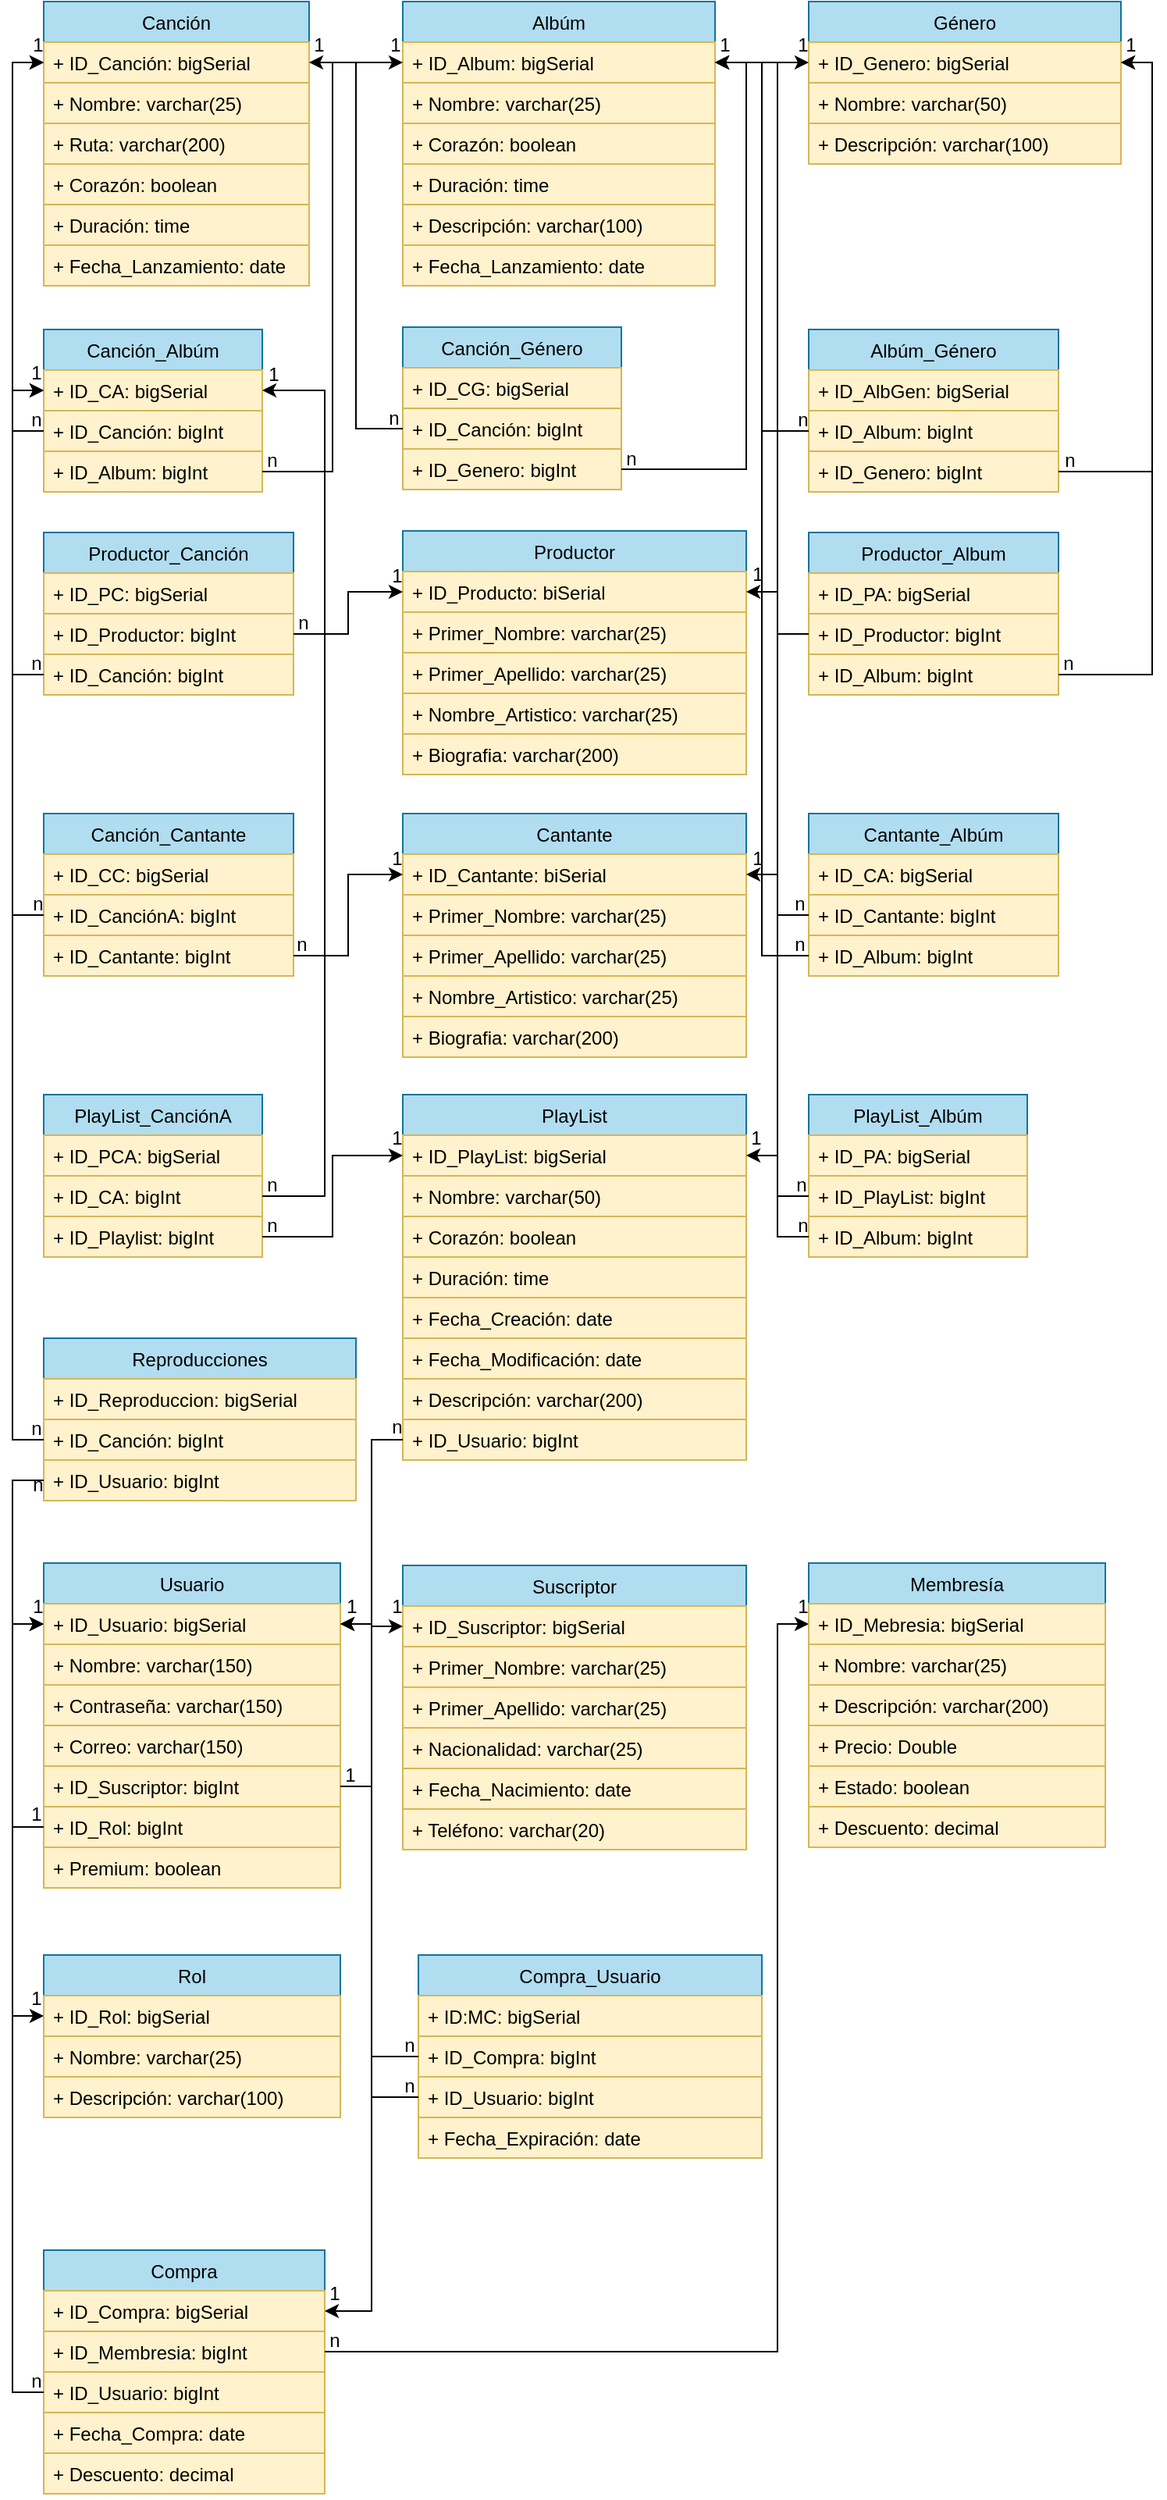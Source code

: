 <mxfile version="12.3.9" type="github" pages="1">
  <diagram id="Qfqw_k_tPA8wqY8vzswP" name="Page-1">
    <mxGraphModel dx="868" dy="460" grid="1" gridSize="10" guides="1" tooltips="1" connect="1" arrows="1" fold="1" page="1" pageScale="1" pageWidth="850" pageHeight="1100" math="0" shadow="0">
      <root>
        <mxCell id="0"/>
        <mxCell id="1" parent="0"/>
        <mxCell id="hbu7lBcHNOax9USATFB8-11" value="Canción" style="swimlane;fontStyle=0;childLayout=stackLayout;horizontal=1;startSize=26;fillColor=#b1ddf0;horizontalStack=0;resizeParent=1;resizeParentMax=0;resizeLast=0;collapsible=1;marginBottom=0;strokeColor=#10739e;" parent="1" vertex="1">
          <mxGeometry x="50" y="40" width="170" height="182" as="geometry"/>
        </mxCell>
        <mxCell id="hbu7lBcHNOax9USATFB8-12" value="+ ID_Canción: bigSerial" style="text;strokeColor=#d6b656;fillColor=#fff2cc;align=left;verticalAlign=top;spacingLeft=4;spacingRight=4;overflow=hidden;rotatable=0;points=[[0,0.5],[1,0.5]];portConstraint=eastwest;" parent="hbu7lBcHNOax9USATFB8-11" vertex="1">
          <mxGeometry y="26" width="170" height="26" as="geometry"/>
        </mxCell>
        <mxCell id="hbu7lBcHNOax9USATFB8-13" value="+ Nombre: varchar(25)" style="text;strokeColor=#d6b656;fillColor=#fff2cc;align=left;verticalAlign=top;spacingLeft=4;spacingRight=4;overflow=hidden;rotatable=0;points=[[0,0.5],[1,0.5]];portConstraint=eastwest;" parent="hbu7lBcHNOax9USATFB8-11" vertex="1">
          <mxGeometry y="52" width="170" height="26" as="geometry"/>
        </mxCell>
        <mxCell id="hbu7lBcHNOax9USATFB8-14" value="+ Ruta: varchar(200)" style="text;strokeColor=#d6b656;fillColor=#fff2cc;align=left;verticalAlign=top;spacingLeft=4;spacingRight=4;overflow=hidden;rotatable=0;points=[[0,0.5],[1,0.5]];portConstraint=eastwest;" parent="hbu7lBcHNOax9USATFB8-11" vertex="1">
          <mxGeometry y="78" width="170" height="26" as="geometry"/>
        </mxCell>
        <mxCell id="hbu7lBcHNOax9USATFB8-15" value="+ Corazón: boolean" style="text;strokeColor=#d6b656;fillColor=#fff2cc;align=left;verticalAlign=top;spacingLeft=4;spacingRight=4;overflow=hidden;rotatable=0;points=[[0,0.5],[1,0.5]];portConstraint=eastwest;" parent="hbu7lBcHNOax9USATFB8-11" vertex="1">
          <mxGeometry y="104" width="170" height="26" as="geometry"/>
        </mxCell>
        <mxCell id="hbu7lBcHNOax9USATFB8-16" value="+ Duración: time" style="text;strokeColor=#d6b656;fillColor=#fff2cc;align=left;verticalAlign=top;spacingLeft=4;spacingRight=4;overflow=hidden;rotatable=0;points=[[0,0.5],[1,0.5]];portConstraint=eastwest;" parent="hbu7lBcHNOax9USATFB8-11" vertex="1">
          <mxGeometry y="130" width="170" height="26" as="geometry"/>
        </mxCell>
        <mxCell id="hbu7lBcHNOax9USATFB8-17" value="+ Fecha_Lanzamiento: date" style="text;strokeColor=#d6b656;fillColor=#fff2cc;align=left;verticalAlign=top;spacingLeft=4;spacingRight=4;overflow=hidden;rotatable=0;points=[[0,0.5],[1,0.5]];portConstraint=eastwest;" parent="hbu7lBcHNOax9USATFB8-11" vertex="1">
          <mxGeometry y="156" width="170" height="26" as="geometry"/>
        </mxCell>
        <mxCell id="hbu7lBcHNOax9USATFB8-18" value="Albúm" style="swimlane;fontStyle=0;childLayout=stackLayout;horizontal=1;startSize=26;fillColor=#b1ddf0;horizontalStack=0;resizeParent=1;resizeParentMax=0;resizeLast=0;collapsible=1;marginBottom=0;strokeColor=#10739e;" parent="1" vertex="1">
          <mxGeometry x="280" y="40" width="200" height="182" as="geometry"/>
        </mxCell>
        <mxCell id="hbu7lBcHNOax9USATFB8-19" value="+ ID_Album: bigSerial" style="text;strokeColor=#d6b656;fillColor=#fff2cc;align=left;verticalAlign=top;spacingLeft=4;spacingRight=4;overflow=hidden;rotatable=0;points=[[0,0.5],[1,0.5]];portConstraint=eastwest;" parent="hbu7lBcHNOax9USATFB8-18" vertex="1">
          <mxGeometry y="26" width="200" height="26" as="geometry"/>
        </mxCell>
        <mxCell id="hbu7lBcHNOax9USATFB8-20" value="+ Nombre: varchar(25)" style="text;strokeColor=#d6b656;fillColor=#fff2cc;align=left;verticalAlign=top;spacingLeft=4;spacingRight=4;overflow=hidden;rotatable=0;points=[[0,0.5],[1,0.5]];portConstraint=eastwest;" parent="hbu7lBcHNOax9USATFB8-18" vertex="1">
          <mxGeometry y="52" width="200" height="26" as="geometry"/>
        </mxCell>
        <mxCell id="hbu7lBcHNOax9USATFB8-21" value="+ Corazón: boolean" style="text;strokeColor=#d6b656;fillColor=#fff2cc;align=left;verticalAlign=top;spacingLeft=4;spacingRight=4;overflow=hidden;rotatable=0;points=[[0,0.5],[1,0.5]];portConstraint=eastwest;" parent="hbu7lBcHNOax9USATFB8-18" vertex="1">
          <mxGeometry y="78" width="200" height="26" as="geometry"/>
        </mxCell>
        <mxCell id="hbu7lBcHNOax9USATFB8-22" value="+ Duración: time" style="text;strokeColor=#d6b656;fillColor=#fff2cc;align=left;verticalAlign=top;spacingLeft=4;spacingRight=4;overflow=hidden;rotatable=0;points=[[0,0.5],[1,0.5]];portConstraint=eastwest;" parent="hbu7lBcHNOax9USATFB8-18" vertex="1">
          <mxGeometry y="104" width="200" height="26" as="geometry"/>
        </mxCell>
        <mxCell id="hbu7lBcHNOax9USATFB8-23" value="+ Descripción: varchar(100)" style="text;strokeColor=#d6b656;fillColor=#fff2cc;align=left;verticalAlign=top;spacingLeft=4;spacingRight=4;overflow=hidden;rotatable=0;points=[[0,0.5],[1,0.5]];portConstraint=eastwest;" parent="hbu7lBcHNOax9USATFB8-18" vertex="1">
          <mxGeometry y="130" width="200" height="26" as="geometry"/>
        </mxCell>
        <mxCell id="hbu7lBcHNOax9USATFB8-24" value="+ Fecha_Lanzamiento: date" style="text;strokeColor=#d6b656;fillColor=#fff2cc;align=left;verticalAlign=top;spacingLeft=4;spacingRight=4;overflow=hidden;rotatable=0;points=[[0,0.5],[1,0.5]];portConstraint=eastwest;" parent="hbu7lBcHNOax9USATFB8-18" vertex="1">
          <mxGeometry y="156" width="200" height="26" as="geometry"/>
        </mxCell>
        <mxCell id="hbu7lBcHNOax9USATFB8-25" value="Género" style="swimlane;fontStyle=0;childLayout=stackLayout;horizontal=1;startSize=26;fillColor=#b1ddf0;horizontalStack=0;resizeParent=1;resizeParentMax=0;resizeLast=0;collapsible=1;marginBottom=0;strokeColor=#10739e;" parent="1" vertex="1">
          <mxGeometry x="540" y="40" width="200" height="104" as="geometry"/>
        </mxCell>
        <mxCell id="hbu7lBcHNOax9USATFB8-26" value="+ ID_Genero: bigSerial" style="text;strokeColor=#d6b656;fillColor=#fff2cc;align=left;verticalAlign=top;spacingLeft=4;spacingRight=4;overflow=hidden;rotatable=0;points=[[0,0.5],[1,0.5]];portConstraint=eastwest;" parent="hbu7lBcHNOax9USATFB8-25" vertex="1">
          <mxGeometry y="26" width="200" height="26" as="geometry"/>
        </mxCell>
        <mxCell id="hbu7lBcHNOax9USATFB8-27" value="+ Nombre: varchar(50)" style="text;strokeColor=#d6b656;fillColor=#fff2cc;align=left;verticalAlign=top;spacingLeft=4;spacingRight=4;overflow=hidden;rotatable=0;points=[[0,0.5],[1,0.5]];portConstraint=eastwest;" parent="hbu7lBcHNOax9USATFB8-25" vertex="1">
          <mxGeometry y="52" width="200" height="26" as="geometry"/>
        </mxCell>
        <mxCell id="hbu7lBcHNOax9USATFB8-28" value="+ Descripción: varchar(100)" style="text;strokeColor=#d6b656;fillColor=#fff2cc;align=left;verticalAlign=top;spacingLeft=4;spacingRight=4;overflow=hidden;rotatable=0;points=[[0,0.5],[1,0.5]];portConstraint=eastwest;" parent="hbu7lBcHNOax9USATFB8-25" vertex="1">
          <mxGeometry y="78" width="200" height="26" as="geometry"/>
        </mxCell>
        <mxCell id="hbu7lBcHNOax9USATFB8-29" value="Canción_Albúm" style="swimlane;fontStyle=0;childLayout=stackLayout;horizontal=1;startSize=26;fillColor=#b1ddf0;horizontalStack=0;resizeParent=1;resizeParentMax=0;resizeLast=0;collapsible=1;marginBottom=0;strokeColor=#10739e;" parent="1" vertex="1">
          <mxGeometry x="50" y="250" width="140" height="104" as="geometry"/>
        </mxCell>
        <mxCell id="hbu7lBcHNOax9USATFB8-30" value="+ ID_CA: bigSerial" style="text;strokeColor=#d6b656;fillColor=#fff2cc;align=left;verticalAlign=top;spacingLeft=4;spacingRight=4;overflow=hidden;rotatable=0;points=[[0,0.5],[1,0.5]];portConstraint=eastwest;" parent="hbu7lBcHNOax9USATFB8-29" vertex="1">
          <mxGeometry y="26" width="140" height="26" as="geometry"/>
        </mxCell>
        <mxCell id="hbu7lBcHNOax9USATFB8-31" value="+ ID_Canción: bigInt" style="text;strokeColor=#d6b656;fillColor=#fff2cc;align=left;verticalAlign=top;spacingLeft=4;spacingRight=4;overflow=hidden;rotatable=0;points=[[0,0.5],[1,0.5]];portConstraint=eastwest;" parent="hbu7lBcHNOax9USATFB8-29" vertex="1">
          <mxGeometry y="52" width="140" height="26" as="geometry"/>
        </mxCell>
        <mxCell id="hbu7lBcHNOax9USATFB8-32" value="+ ID_Album: bigInt" style="text;strokeColor=#d6b656;fillColor=#fff2cc;align=left;verticalAlign=top;spacingLeft=4;spacingRight=4;overflow=hidden;rotatable=0;points=[[0,0.5],[1,0.5]];portConstraint=eastwest;" parent="hbu7lBcHNOax9USATFB8-29" vertex="1">
          <mxGeometry y="78" width="140" height="26" as="geometry"/>
        </mxCell>
        <mxCell id="hbu7lBcHNOax9USATFB8-33" value="Canción_Género" style="swimlane;fontStyle=0;childLayout=stackLayout;horizontal=1;startSize=26;fillColor=#b1ddf0;horizontalStack=0;resizeParent=1;resizeParentMax=0;resizeLast=0;collapsible=1;marginBottom=0;strokeColor=#10739e;" parent="1" vertex="1">
          <mxGeometry x="280" y="248.5" width="140" height="104" as="geometry"/>
        </mxCell>
        <mxCell id="hbu7lBcHNOax9USATFB8-34" value="+ ID_CG: bigSerial" style="text;strokeColor=#d6b656;fillColor=#fff2cc;align=left;verticalAlign=top;spacingLeft=4;spacingRight=4;overflow=hidden;rotatable=0;points=[[0,0.5],[1,0.5]];portConstraint=eastwest;" parent="hbu7lBcHNOax9USATFB8-33" vertex="1">
          <mxGeometry y="26" width="140" height="26" as="geometry"/>
        </mxCell>
        <mxCell id="hbu7lBcHNOax9USATFB8-35" value="+ ID_Canción: bigInt" style="text;strokeColor=#d6b656;fillColor=#fff2cc;align=left;verticalAlign=top;spacingLeft=4;spacingRight=4;overflow=hidden;rotatable=0;points=[[0,0.5],[1,0.5]];portConstraint=eastwest;" parent="hbu7lBcHNOax9USATFB8-33" vertex="1">
          <mxGeometry y="52" width="140" height="26" as="geometry"/>
        </mxCell>
        <mxCell id="hbu7lBcHNOax9USATFB8-36" value="+ ID_Genero: bigInt" style="text;strokeColor=#d6b656;fillColor=#fff2cc;align=left;verticalAlign=top;spacingLeft=4;spacingRight=4;overflow=hidden;rotatable=0;points=[[0,0.5],[1,0.5]];portConstraint=eastwest;" parent="hbu7lBcHNOax9USATFB8-33" vertex="1">
          <mxGeometry y="78" width="140" height="26" as="geometry"/>
        </mxCell>
        <mxCell id="hbu7lBcHNOax9USATFB8-37" value="Albúm_Género" style="swimlane;fontStyle=0;childLayout=stackLayout;horizontal=1;startSize=26;fillColor=#b1ddf0;horizontalStack=0;resizeParent=1;resizeParentMax=0;resizeLast=0;collapsible=1;marginBottom=0;strokeColor=#10739e;" parent="1" vertex="1">
          <mxGeometry x="540" y="250" width="160" height="104" as="geometry"/>
        </mxCell>
        <mxCell id="hbu7lBcHNOax9USATFB8-38" value="+ ID_AlbGen: bigSerial" style="text;strokeColor=#d6b656;fillColor=#fff2cc;align=left;verticalAlign=top;spacingLeft=4;spacingRight=4;overflow=hidden;rotatable=0;points=[[0,0.5],[1,0.5]];portConstraint=eastwest;" parent="hbu7lBcHNOax9USATFB8-37" vertex="1">
          <mxGeometry y="26" width="160" height="26" as="geometry"/>
        </mxCell>
        <mxCell id="hbu7lBcHNOax9USATFB8-39" value="+ ID_Album: bigInt" style="text;strokeColor=#d6b656;fillColor=#fff2cc;align=left;verticalAlign=top;spacingLeft=4;spacingRight=4;overflow=hidden;rotatable=0;points=[[0,0.5],[1,0.5]];portConstraint=eastwest;" parent="hbu7lBcHNOax9USATFB8-37" vertex="1">
          <mxGeometry y="52" width="160" height="26" as="geometry"/>
        </mxCell>
        <mxCell id="hbu7lBcHNOax9USATFB8-40" value="+ ID_Genero: bigInt" style="text;strokeColor=#d6b656;fillColor=#fff2cc;align=left;verticalAlign=top;spacingLeft=4;spacingRight=4;overflow=hidden;rotatable=0;points=[[0,0.5],[1,0.5]];portConstraint=eastwest;" parent="hbu7lBcHNOax9USATFB8-37" vertex="1">
          <mxGeometry y="78" width="160" height="26" as="geometry"/>
        </mxCell>
        <mxCell id="hbu7lBcHNOax9USATFB8-41" value="Productor_Canción" style="swimlane;fontStyle=0;childLayout=stackLayout;horizontal=1;startSize=26;fillColor=#b1ddf0;horizontalStack=0;resizeParent=1;resizeParentMax=0;resizeLast=0;collapsible=1;marginBottom=0;strokeColor=#10739e;" parent="1" vertex="1">
          <mxGeometry x="50" y="380" width="160" height="104" as="geometry"/>
        </mxCell>
        <mxCell id="hbu7lBcHNOax9USATFB8-42" value="+ ID_PC: bigSerial" style="text;strokeColor=#d6b656;fillColor=#fff2cc;align=left;verticalAlign=top;spacingLeft=4;spacingRight=4;overflow=hidden;rotatable=0;points=[[0,0.5],[1,0.5]];portConstraint=eastwest;" parent="hbu7lBcHNOax9USATFB8-41" vertex="1">
          <mxGeometry y="26" width="160" height="26" as="geometry"/>
        </mxCell>
        <mxCell id="hbu7lBcHNOax9USATFB8-43" value="+ ID_Productor: bigInt" style="text;strokeColor=#d6b656;fillColor=#fff2cc;align=left;verticalAlign=top;spacingLeft=4;spacingRight=4;overflow=hidden;rotatable=0;points=[[0,0.5],[1,0.5]];portConstraint=eastwest;" parent="hbu7lBcHNOax9USATFB8-41" vertex="1">
          <mxGeometry y="52" width="160" height="26" as="geometry"/>
        </mxCell>
        <mxCell id="hbu7lBcHNOax9USATFB8-44" value="+ ID_Canción: bigInt" style="text;strokeColor=#d6b656;fillColor=#fff2cc;align=left;verticalAlign=top;spacingLeft=4;spacingRight=4;overflow=hidden;rotatable=0;points=[[0,0.5],[1,0.5]];portConstraint=eastwest;" parent="hbu7lBcHNOax9USATFB8-41" vertex="1">
          <mxGeometry y="78" width="160" height="26" as="geometry"/>
        </mxCell>
        <mxCell id="hbu7lBcHNOax9USATFB8-46" value="Productor" style="swimlane;fontStyle=0;childLayout=stackLayout;horizontal=1;startSize=26;fillColor=#b1ddf0;horizontalStack=0;resizeParent=1;resizeParentMax=0;resizeLast=0;collapsible=1;marginBottom=0;strokeColor=#10739e;" parent="1" vertex="1">
          <mxGeometry x="280" y="379" width="220" height="156" as="geometry"/>
        </mxCell>
        <mxCell id="hbu7lBcHNOax9USATFB8-47" value="+ ID_Producto: biSerial" style="text;strokeColor=#d6b656;fillColor=#fff2cc;align=left;verticalAlign=top;spacingLeft=4;spacingRight=4;overflow=hidden;rotatable=0;points=[[0,0.5],[1,0.5]];portConstraint=eastwest;" parent="hbu7lBcHNOax9USATFB8-46" vertex="1">
          <mxGeometry y="26" width="220" height="26" as="geometry"/>
        </mxCell>
        <mxCell id="hbu7lBcHNOax9USATFB8-48" value="+ Primer_Nombre: varchar(25)" style="text;strokeColor=#d6b656;fillColor=#fff2cc;align=left;verticalAlign=top;spacingLeft=4;spacingRight=4;overflow=hidden;rotatable=0;points=[[0,0.5],[1,0.5]];portConstraint=eastwest;" parent="hbu7lBcHNOax9USATFB8-46" vertex="1">
          <mxGeometry y="52" width="220" height="26" as="geometry"/>
        </mxCell>
        <mxCell id="hbu7lBcHNOax9USATFB8-49" value="+ Primer_Apellido: varchar(25)" style="text;strokeColor=#d6b656;fillColor=#fff2cc;align=left;verticalAlign=top;spacingLeft=4;spacingRight=4;overflow=hidden;rotatable=0;points=[[0,0.5],[1,0.5]];portConstraint=eastwest;" parent="hbu7lBcHNOax9USATFB8-46" vertex="1">
          <mxGeometry y="78" width="220" height="26" as="geometry"/>
        </mxCell>
        <mxCell id="hbu7lBcHNOax9USATFB8-50" value="+ Nombre_Artistico: varchar(25)" style="text;strokeColor=#d6b656;fillColor=#fff2cc;align=left;verticalAlign=top;spacingLeft=4;spacingRight=4;overflow=hidden;rotatable=0;points=[[0,0.5],[1,0.5]];portConstraint=eastwest;" parent="hbu7lBcHNOax9USATFB8-46" vertex="1">
          <mxGeometry y="104" width="220" height="26" as="geometry"/>
        </mxCell>
        <mxCell id="hbu7lBcHNOax9USATFB8-51" value="+ Biografia: varchar(200)" style="text;strokeColor=#d6b656;fillColor=#fff2cc;align=left;verticalAlign=top;spacingLeft=4;spacingRight=4;overflow=hidden;rotatable=0;points=[[0,0.5],[1,0.5]];portConstraint=eastwest;" parent="hbu7lBcHNOax9USATFB8-46" vertex="1">
          <mxGeometry y="130" width="220" height="26" as="geometry"/>
        </mxCell>
        <mxCell id="hbu7lBcHNOax9USATFB8-52" value="Productor_Album" style="swimlane;fontStyle=0;childLayout=stackLayout;horizontal=1;startSize=26;fillColor=#b1ddf0;horizontalStack=0;resizeParent=1;resizeParentMax=0;resizeLast=0;collapsible=1;marginBottom=0;strokeColor=#10739e;" parent="1" vertex="1">
          <mxGeometry x="540" y="380" width="160" height="104" as="geometry"/>
        </mxCell>
        <mxCell id="hbu7lBcHNOax9USATFB8-53" value="+ ID_PA: bigSerial" style="text;strokeColor=#d6b656;fillColor=#fff2cc;align=left;verticalAlign=top;spacingLeft=4;spacingRight=4;overflow=hidden;rotatable=0;points=[[0,0.5],[1,0.5]];portConstraint=eastwest;" parent="hbu7lBcHNOax9USATFB8-52" vertex="1">
          <mxGeometry y="26" width="160" height="26" as="geometry"/>
        </mxCell>
        <mxCell id="hbu7lBcHNOax9USATFB8-54" value="+ ID_Productor: bigInt" style="text;strokeColor=#d6b656;fillColor=#fff2cc;align=left;verticalAlign=top;spacingLeft=4;spacingRight=4;overflow=hidden;rotatable=0;points=[[0,0.5],[1,0.5]];portConstraint=eastwest;" parent="hbu7lBcHNOax9USATFB8-52" vertex="1">
          <mxGeometry y="52" width="160" height="26" as="geometry"/>
        </mxCell>
        <mxCell id="hbu7lBcHNOax9USATFB8-55" value="+ ID_Album: bigInt" style="text;strokeColor=#d6b656;fillColor=#fff2cc;align=left;verticalAlign=top;spacingLeft=4;spacingRight=4;overflow=hidden;rotatable=0;points=[[0,0.5],[1,0.5]];portConstraint=eastwest;" parent="hbu7lBcHNOax9USATFB8-52" vertex="1">
          <mxGeometry y="78" width="160" height="26" as="geometry"/>
        </mxCell>
        <mxCell id="hbu7lBcHNOax9USATFB8-56" value="Canción_Cantante" style="swimlane;fontStyle=0;childLayout=stackLayout;horizontal=1;startSize=26;fillColor=#b1ddf0;horizontalStack=0;resizeParent=1;resizeParentMax=0;resizeLast=0;collapsible=1;marginBottom=0;strokeColor=#10739e;" parent="1" vertex="1">
          <mxGeometry x="50" y="560" width="160" height="104" as="geometry"/>
        </mxCell>
        <mxCell id="hbu7lBcHNOax9USATFB8-57" value="+ ID_CC: bigSerial" style="text;strokeColor=#d6b656;fillColor=#fff2cc;align=left;verticalAlign=top;spacingLeft=4;spacingRight=4;overflow=hidden;rotatable=0;points=[[0,0.5],[1,0.5]];portConstraint=eastwest;" parent="hbu7lBcHNOax9USATFB8-56" vertex="1">
          <mxGeometry y="26" width="160" height="26" as="geometry"/>
        </mxCell>
        <mxCell id="hbu7lBcHNOax9USATFB8-58" value="+ ID_CanciónA: bigInt" style="text;strokeColor=#d6b656;fillColor=#fff2cc;align=left;verticalAlign=top;spacingLeft=4;spacingRight=4;overflow=hidden;rotatable=0;points=[[0,0.5],[1,0.5]];portConstraint=eastwest;" parent="hbu7lBcHNOax9USATFB8-56" vertex="1">
          <mxGeometry y="52" width="160" height="26" as="geometry"/>
        </mxCell>
        <mxCell id="hbu7lBcHNOax9USATFB8-59" value="+ ID_Cantante: bigInt" style="text;strokeColor=#d6b656;fillColor=#fff2cc;align=left;verticalAlign=top;spacingLeft=4;spacingRight=4;overflow=hidden;rotatable=0;points=[[0,0.5],[1,0.5]];portConstraint=eastwest;" parent="hbu7lBcHNOax9USATFB8-56" vertex="1">
          <mxGeometry y="78" width="160" height="26" as="geometry"/>
        </mxCell>
        <mxCell id="hbu7lBcHNOax9USATFB8-64" value="Cantante" style="swimlane;fontStyle=0;childLayout=stackLayout;horizontal=1;startSize=26;fillColor=#b1ddf0;horizontalStack=0;resizeParent=1;resizeParentMax=0;resizeLast=0;collapsible=1;marginBottom=0;strokeColor=#10739e;" parent="1" vertex="1">
          <mxGeometry x="280" y="560" width="220" height="156" as="geometry"/>
        </mxCell>
        <mxCell id="hbu7lBcHNOax9USATFB8-65" value="+ ID_Cantante: biSerial" style="text;strokeColor=#d6b656;fillColor=#fff2cc;align=left;verticalAlign=top;spacingLeft=4;spacingRight=4;overflow=hidden;rotatable=0;points=[[0,0.5],[1,0.5]];portConstraint=eastwest;" parent="hbu7lBcHNOax9USATFB8-64" vertex="1">
          <mxGeometry y="26" width="220" height="26" as="geometry"/>
        </mxCell>
        <mxCell id="hbu7lBcHNOax9USATFB8-66" value="+ Primer_Nombre: varchar(25)" style="text;strokeColor=#d6b656;fillColor=#fff2cc;align=left;verticalAlign=top;spacingLeft=4;spacingRight=4;overflow=hidden;rotatable=0;points=[[0,0.5],[1,0.5]];portConstraint=eastwest;" parent="hbu7lBcHNOax9USATFB8-64" vertex="1">
          <mxGeometry y="52" width="220" height="26" as="geometry"/>
        </mxCell>
        <mxCell id="hbu7lBcHNOax9USATFB8-67" value="+ Primer_Apellido: varchar(25)" style="text;strokeColor=#d6b656;fillColor=#fff2cc;align=left;verticalAlign=top;spacingLeft=4;spacingRight=4;overflow=hidden;rotatable=0;points=[[0,0.5],[1,0.5]];portConstraint=eastwest;" parent="hbu7lBcHNOax9USATFB8-64" vertex="1">
          <mxGeometry y="78" width="220" height="26" as="geometry"/>
        </mxCell>
        <mxCell id="hbu7lBcHNOax9USATFB8-68" value="+ Nombre_Artistico: varchar(25)" style="text;strokeColor=#d6b656;fillColor=#fff2cc;align=left;verticalAlign=top;spacingLeft=4;spacingRight=4;overflow=hidden;rotatable=0;points=[[0,0.5],[1,0.5]];portConstraint=eastwest;" parent="hbu7lBcHNOax9USATFB8-64" vertex="1">
          <mxGeometry y="104" width="220" height="26" as="geometry"/>
        </mxCell>
        <mxCell id="hbu7lBcHNOax9USATFB8-69" value="+ Biografia: varchar(200)" style="text;strokeColor=#d6b656;fillColor=#fff2cc;align=left;verticalAlign=top;spacingLeft=4;spacingRight=4;overflow=hidden;rotatable=0;points=[[0,0.5],[1,0.5]];portConstraint=eastwest;" parent="hbu7lBcHNOax9USATFB8-64" vertex="1">
          <mxGeometry y="130" width="220" height="26" as="geometry"/>
        </mxCell>
        <mxCell id="hbu7lBcHNOax9USATFB8-70" value="Cantante_Albúm" style="swimlane;fontStyle=0;childLayout=stackLayout;horizontal=1;startSize=26;fillColor=#b1ddf0;horizontalStack=0;resizeParent=1;resizeParentMax=0;resizeLast=0;collapsible=1;marginBottom=0;strokeColor=#10739e;" parent="1" vertex="1">
          <mxGeometry x="540" y="560" width="160" height="104" as="geometry"/>
        </mxCell>
        <mxCell id="hbu7lBcHNOax9USATFB8-71" value="+ ID_CA: bigSerial" style="text;strokeColor=#d6b656;fillColor=#fff2cc;align=left;verticalAlign=top;spacingLeft=4;spacingRight=4;overflow=hidden;rotatable=0;points=[[0,0.5],[1,0.5]];portConstraint=eastwest;" parent="hbu7lBcHNOax9USATFB8-70" vertex="1">
          <mxGeometry y="26" width="160" height="26" as="geometry"/>
        </mxCell>
        <mxCell id="hbu7lBcHNOax9USATFB8-72" value="+ ID_Cantante: bigInt" style="text;strokeColor=#d6b656;fillColor=#fff2cc;align=left;verticalAlign=top;spacingLeft=4;spacingRight=4;overflow=hidden;rotatable=0;points=[[0,0.5],[1,0.5]];portConstraint=eastwest;" parent="hbu7lBcHNOax9USATFB8-70" vertex="1">
          <mxGeometry y="52" width="160" height="26" as="geometry"/>
        </mxCell>
        <mxCell id="hbu7lBcHNOax9USATFB8-73" value="+ ID_Album: bigInt" style="text;strokeColor=#d6b656;fillColor=#fff2cc;align=left;verticalAlign=top;spacingLeft=4;spacingRight=4;overflow=hidden;rotatable=0;points=[[0,0.5],[1,0.5]];portConstraint=eastwest;" parent="hbu7lBcHNOax9USATFB8-70" vertex="1">
          <mxGeometry y="78" width="160" height="26" as="geometry"/>
        </mxCell>
        <mxCell id="hbu7lBcHNOax9USATFB8-74" value="PlayList_CanciónA" style="swimlane;fontStyle=0;childLayout=stackLayout;horizontal=1;startSize=26;fillColor=#b1ddf0;horizontalStack=0;resizeParent=1;resizeParentMax=0;resizeLast=0;collapsible=1;marginBottom=0;strokeColor=#10739e;" parent="1" vertex="1">
          <mxGeometry x="50" y="740" width="140" height="104" as="geometry"/>
        </mxCell>
        <mxCell id="hbu7lBcHNOax9USATFB8-75" value="+ ID_PCA: bigSerial" style="text;strokeColor=#d6b656;fillColor=#fff2cc;align=left;verticalAlign=top;spacingLeft=4;spacingRight=4;overflow=hidden;rotatable=0;points=[[0,0.5],[1,0.5]];portConstraint=eastwest;" parent="hbu7lBcHNOax9USATFB8-74" vertex="1">
          <mxGeometry y="26" width="140" height="26" as="geometry"/>
        </mxCell>
        <mxCell id="hbu7lBcHNOax9USATFB8-76" value="+ ID_CA: bigInt" style="text;strokeColor=#d6b656;fillColor=#fff2cc;align=left;verticalAlign=top;spacingLeft=4;spacingRight=4;overflow=hidden;rotatable=0;points=[[0,0.5],[1,0.5]];portConstraint=eastwest;" parent="hbu7lBcHNOax9USATFB8-74" vertex="1">
          <mxGeometry y="52" width="140" height="26" as="geometry"/>
        </mxCell>
        <mxCell id="hbu7lBcHNOax9USATFB8-77" value="+ ID_Playlist: bigInt" style="text;strokeColor=#d6b656;fillColor=#fff2cc;align=left;verticalAlign=top;spacingLeft=4;spacingRight=4;overflow=hidden;rotatable=0;points=[[0,0.5],[1,0.5]];portConstraint=eastwest;" parent="hbu7lBcHNOax9USATFB8-74" vertex="1">
          <mxGeometry y="78" width="140" height="26" as="geometry"/>
        </mxCell>
        <mxCell id="hbu7lBcHNOax9USATFB8-78" value="PlayList" style="swimlane;fontStyle=0;childLayout=stackLayout;horizontal=1;startSize=26;fillColor=#b1ddf0;horizontalStack=0;resizeParent=1;resizeParentMax=0;resizeLast=0;collapsible=1;marginBottom=0;strokeColor=#10739e;" parent="1" vertex="1">
          <mxGeometry x="280" y="740" width="220" height="234" as="geometry"/>
        </mxCell>
        <mxCell id="hbu7lBcHNOax9USATFB8-79" value="+ ID_PlayList: bigSerial" style="text;align=left;verticalAlign=top;spacingLeft=4;spacingRight=4;overflow=hidden;rotatable=0;points=[[0,0.5],[1,0.5]];portConstraint=eastwest;fillColor=#fff2cc;strokeColor=#d6b656;" parent="hbu7lBcHNOax9USATFB8-78" vertex="1">
          <mxGeometry y="26" width="220" height="26" as="geometry"/>
        </mxCell>
        <mxCell id="hbu7lBcHNOax9USATFB8-80" value="+ Nombre: varchar(50)" style="text;strokeColor=#d6b656;fillColor=#fff2cc;align=left;verticalAlign=top;spacingLeft=4;spacingRight=4;overflow=hidden;rotatable=0;points=[[0,0.5],[1,0.5]];portConstraint=eastwest;" parent="hbu7lBcHNOax9USATFB8-78" vertex="1">
          <mxGeometry y="52" width="220" height="26" as="geometry"/>
        </mxCell>
        <mxCell id="hbu7lBcHNOax9USATFB8-81" value="+ Corazón: boolean" style="text;strokeColor=#d6b656;fillColor=#fff2cc;align=left;verticalAlign=top;spacingLeft=4;spacingRight=4;overflow=hidden;rotatable=0;points=[[0,0.5],[1,0.5]];portConstraint=eastwest;" parent="hbu7lBcHNOax9USATFB8-78" vertex="1">
          <mxGeometry y="78" width="220" height="26" as="geometry"/>
        </mxCell>
        <mxCell id="hbu7lBcHNOax9USATFB8-82" value="+ Duración: time" style="text;strokeColor=#d6b656;fillColor=#fff2cc;align=left;verticalAlign=top;spacingLeft=4;spacingRight=4;overflow=hidden;rotatable=0;points=[[0,0.5],[1,0.5]];portConstraint=eastwest;" parent="hbu7lBcHNOax9USATFB8-78" vertex="1">
          <mxGeometry y="104" width="220" height="26" as="geometry"/>
        </mxCell>
        <mxCell id="hbu7lBcHNOax9USATFB8-83" value="+ Fecha_Creación: date" style="text;strokeColor=#d6b656;fillColor=#fff2cc;align=left;verticalAlign=top;spacingLeft=4;spacingRight=4;overflow=hidden;rotatable=0;points=[[0,0.5],[1,0.5]];portConstraint=eastwest;" parent="hbu7lBcHNOax9USATFB8-78" vertex="1">
          <mxGeometry y="130" width="220" height="26" as="geometry"/>
        </mxCell>
        <mxCell id="hbu7lBcHNOax9USATFB8-84" value="+ Fecha_Modificación: date" style="text;strokeColor=#d6b656;fillColor=#fff2cc;align=left;verticalAlign=top;spacingLeft=4;spacingRight=4;overflow=hidden;rotatable=0;points=[[0,0.5],[1,0.5]];portConstraint=eastwest;" parent="hbu7lBcHNOax9USATFB8-78" vertex="1">
          <mxGeometry y="156" width="220" height="26" as="geometry"/>
        </mxCell>
        <mxCell id="hbu7lBcHNOax9USATFB8-85" value="+ Descripción: varchar(200)" style="text;strokeColor=#d6b656;fillColor=#fff2cc;align=left;verticalAlign=top;spacingLeft=4;spacingRight=4;overflow=hidden;rotatable=0;points=[[0,0.5],[1,0.5]];portConstraint=eastwest;" parent="hbu7lBcHNOax9USATFB8-78" vertex="1">
          <mxGeometry y="182" width="220" height="26" as="geometry"/>
        </mxCell>
        <mxCell id="hbu7lBcHNOax9USATFB8-160" value="+ ID_Usuario: bigInt" style="text;strokeColor=#d6b656;fillColor=#fff2cc;align=left;verticalAlign=top;spacingLeft=4;spacingRight=4;overflow=hidden;rotatable=0;points=[[0,0.5],[1,0.5]];portConstraint=eastwest;" parent="hbu7lBcHNOax9USATFB8-78" vertex="1">
          <mxGeometry y="208" width="220" height="26" as="geometry"/>
        </mxCell>
        <mxCell id="hbu7lBcHNOax9USATFB8-86" value="PlayList_Albúm" style="swimlane;fontStyle=0;childLayout=stackLayout;horizontal=1;startSize=26;fillColor=#b1ddf0;horizontalStack=0;resizeParent=1;resizeParentMax=0;resizeLast=0;collapsible=1;marginBottom=0;strokeColor=#10739e;" parent="1" vertex="1">
          <mxGeometry x="540" y="740" width="140" height="104" as="geometry"/>
        </mxCell>
        <mxCell id="hbu7lBcHNOax9USATFB8-87" value="+ ID_PA: bigSerial" style="text;strokeColor=#d6b656;fillColor=#fff2cc;align=left;verticalAlign=top;spacingLeft=4;spacingRight=4;overflow=hidden;rotatable=0;points=[[0,0.5],[1,0.5]];portConstraint=eastwest;" parent="hbu7lBcHNOax9USATFB8-86" vertex="1">
          <mxGeometry y="26" width="140" height="26" as="geometry"/>
        </mxCell>
        <mxCell id="hbu7lBcHNOax9USATFB8-88" value="+ ID_PlayList: bigInt" style="text;strokeColor=#d6b656;fillColor=#fff2cc;align=left;verticalAlign=top;spacingLeft=4;spacingRight=4;overflow=hidden;rotatable=0;points=[[0,0.5],[1,0.5]];portConstraint=eastwest;" parent="hbu7lBcHNOax9USATFB8-86" vertex="1">
          <mxGeometry y="52" width="140" height="26" as="geometry"/>
        </mxCell>
        <mxCell id="hbu7lBcHNOax9USATFB8-89" value="+ ID_Album: bigInt" style="text;strokeColor=#d6b656;fillColor=#fff2cc;align=left;verticalAlign=top;spacingLeft=4;spacingRight=4;overflow=hidden;rotatable=0;points=[[0,0.5],[1,0.5]];portConstraint=eastwest;" parent="hbu7lBcHNOax9USATFB8-86" vertex="1">
          <mxGeometry y="78" width="140" height="26" as="geometry"/>
        </mxCell>
        <mxCell id="hbu7lBcHNOax9USATFB8-90" value="Usuario" style="swimlane;fontStyle=0;childLayout=stackLayout;horizontal=1;startSize=26;fillColor=#b1ddf0;horizontalStack=0;resizeParent=1;resizeParentMax=0;resizeLast=0;collapsible=1;marginBottom=0;strokeColor=#10739e;" parent="1" vertex="1">
          <mxGeometry x="50" y="1040" width="190" height="208" as="geometry"/>
        </mxCell>
        <mxCell id="hbu7lBcHNOax9USATFB8-91" value="+ ID_Usuario: bigSerial" style="text;strokeColor=#d6b656;fillColor=#fff2cc;align=left;verticalAlign=top;spacingLeft=4;spacingRight=4;overflow=hidden;rotatable=0;points=[[0,0.5],[1,0.5]];portConstraint=eastwest;" parent="hbu7lBcHNOax9USATFB8-90" vertex="1">
          <mxGeometry y="26" width="190" height="26" as="geometry"/>
        </mxCell>
        <mxCell id="hbu7lBcHNOax9USATFB8-92" value="+ Nombre: varchar(150)" style="text;strokeColor=#d6b656;fillColor=#fff2cc;align=left;verticalAlign=top;spacingLeft=4;spacingRight=4;overflow=hidden;rotatable=0;points=[[0,0.5],[1,0.5]];portConstraint=eastwest;" parent="hbu7lBcHNOax9USATFB8-90" vertex="1">
          <mxGeometry y="52" width="190" height="26" as="geometry"/>
        </mxCell>
        <mxCell id="hbu7lBcHNOax9USATFB8-93" value="+ Contraseña: varchar(150)" style="text;strokeColor=#d6b656;fillColor=#fff2cc;align=left;verticalAlign=top;spacingLeft=4;spacingRight=4;overflow=hidden;rotatable=0;points=[[0,0.5],[1,0.5]];portConstraint=eastwest;" parent="hbu7lBcHNOax9USATFB8-90" vertex="1">
          <mxGeometry y="78" width="190" height="26" as="geometry"/>
        </mxCell>
        <mxCell id="hbu7lBcHNOax9USATFB8-94" value="+ Correo: varchar(150)" style="text;strokeColor=#d6b656;fillColor=#fff2cc;align=left;verticalAlign=top;spacingLeft=4;spacingRight=4;overflow=hidden;rotatable=0;points=[[0,0.5],[1,0.5]];portConstraint=eastwest;" parent="hbu7lBcHNOax9USATFB8-90" vertex="1">
          <mxGeometry y="104" width="190" height="26" as="geometry"/>
        </mxCell>
        <mxCell id="hbu7lBcHNOax9USATFB8-95" value="+ ID_Suscriptor: bigInt" style="text;strokeColor=#d6b656;fillColor=#fff2cc;align=left;verticalAlign=top;spacingLeft=4;spacingRight=4;overflow=hidden;rotatable=0;points=[[0,0.5],[1,0.5]];portConstraint=eastwest;" parent="hbu7lBcHNOax9USATFB8-90" vertex="1">
          <mxGeometry y="130" width="190" height="26" as="geometry"/>
        </mxCell>
        <mxCell id="hbu7lBcHNOax9USATFB8-96" value="+ ID_Rol: bigInt" style="text;strokeColor=#d6b656;fillColor=#fff2cc;align=left;verticalAlign=top;spacingLeft=4;spacingRight=4;overflow=hidden;rotatable=0;points=[[0,0.5],[1,0.5]];portConstraint=eastwest;" parent="hbu7lBcHNOax9USATFB8-90" vertex="1">
          <mxGeometry y="156" width="190" height="26" as="geometry"/>
        </mxCell>
        <mxCell id="hbu7lBcHNOax9USATFB8-97" value="+ Premium: boolean" style="text;strokeColor=#d6b656;fillColor=#fff2cc;align=left;verticalAlign=top;spacingLeft=4;spacingRight=4;overflow=hidden;rotatable=0;points=[[0,0.5],[1,0.5]];portConstraint=eastwest;" parent="hbu7lBcHNOax9USATFB8-90" vertex="1">
          <mxGeometry y="182" width="190" height="26" as="geometry"/>
        </mxCell>
        <mxCell id="hbu7lBcHNOax9USATFB8-102" value="Suscriptor" style="swimlane;fontStyle=0;childLayout=stackLayout;horizontal=1;startSize=26;fillColor=#b1ddf0;horizontalStack=0;resizeParent=1;resizeParentMax=0;resizeLast=0;collapsible=1;marginBottom=0;strokeColor=#10739e;" parent="1" vertex="1">
          <mxGeometry x="280" y="1041.5" width="220" height="182" as="geometry"/>
        </mxCell>
        <mxCell id="hbu7lBcHNOax9USATFB8-103" value="+ ID_Suscriptor: bigSerial" style="text;strokeColor=#d6b656;fillColor=#fff2cc;align=left;verticalAlign=top;spacingLeft=4;spacingRight=4;overflow=hidden;rotatable=0;points=[[0,0.5],[1,0.5]];portConstraint=eastwest;" parent="hbu7lBcHNOax9USATFB8-102" vertex="1">
          <mxGeometry y="26" width="220" height="26" as="geometry"/>
        </mxCell>
        <mxCell id="hbu7lBcHNOax9USATFB8-104" value="+ Primer_Nombre: varchar(25)" style="text;strokeColor=#d6b656;fillColor=#fff2cc;align=left;verticalAlign=top;spacingLeft=4;spacingRight=4;overflow=hidden;rotatable=0;points=[[0,0.5],[1,0.5]];portConstraint=eastwest;" parent="hbu7lBcHNOax9USATFB8-102" vertex="1">
          <mxGeometry y="52" width="220" height="26" as="geometry"/>
        </mxCell>
        <mxCell id="hbu7lBcHNOax9USATFB8-105" value="+ Primer_Apellido: varchar(25)" style="text;strokeColor=#d6b656;fillColor=#fff2cc;align=left;verticalAlign=top;spacingLeft=4;spacingRight=4;overflow=hidden;rotatable=0;points=[[0,0.5],[1,0.5]];portConstraint=eastwest;" parent="hbu7lBcHNOax9USATFB8-102" vertex="1">
          <mxGeometry y="78" width="220" height="26" as="geometry"/>
        </mxCell>
        <mxCell id="hbu7lBcHNOax9USATFB8-106" value="+ Nacionalidad: varchar(25)" style="text;strokeColor=#d6b656;fillColor=#fff2cc;align=left;verticalAlign=top;spacingLeft=4;spacingRight=4;overflow=hidden;rotatable=0;points=[[0,0.5],[1,0.5]];portConstraint=eastwest;" parent="hbu7lBcHNOax9USATFB8-102" vertex="1">
          <mxGeometry y="104" width="220" height="26" as="geometry"/>
        </mxCell>
        <mxCell id="hbu7lBcHNOax9USATFB8-107" value="+ Fecha_Nacimiento: date" style="text;strokeColor=#d6b656;fillColor=#fff2cc;align=left;verticalAlign=top;spacingLeft=4;spacingRight=4;overflow=hidden;rotatable=0;points=[[0,0.5],[1,0.5]];portConstraint=eastwest;" parent="hbu7lBcHNOax9USATFB8-102" vertex="1">
          <mxGeometry y="130" width="220" height="26" as="geometry"/>
        </mxCell>
        <mxCell id="hbu7lBcHNOax9USATFB8-108" value="+ Teléfono: varchar(20)" style="text;strokeColor=#d6b656;fillColor=#fff2cc;align=left;verticalAlign=top;spacingLeft=4;spacingRight=4;overflow=hidden;rotatable=0;points=[[0,0.5],[1,0.5]];portConstraint=eastwest;" parent="hbu7lBcHNOax9USATFB8-102" vertex="1">
          <mxGeometry y="156" width="220" height="26" as="geometry"/>
        </mxCell>
        <mxCell id="hbu7lBcHNOax9USATFB8-109" value="Rol" style="swimlane;fontStyle=0;childLayout=stackLayout;horizontal=1;startSize=26;fillColor=#b1ddf0;horizontalStack=0;resizeParent=1;resizeParentMax=0;resizeLast=0;collapsible=1;marginBottom=0;strokeColor=#10739e;" parent="1" vertex="1">
          <mxGeometry x="50" y="1291" width="190" height="104" as="geometry"/>
        </mxCell>
        <mxCell id="hbu7lBcHNOax9USATFB8-110" value="+ ID_Rol: bigSerial" style="text;strokeColor=#d6b656;fillColor=#fff2cc;align=left;verticalAlign=top;spacingLeft=4;spacingRight=4;overflow=hidden;rotatable=0;points=[[0,0.5],[1,0.5]];portConstraint=eastwest;" parent="hbu7lBcHNOax9USATFB8-109" vertex="1">
          <mxGeometry y="26" width="190" height="26" as="geometry"/>
        </mxCell>
        <mxCell id="hbu7lBcHNOax9USATFB8-111" value="+ Nombre: varchar(25)" style="text;strokeColor=#d6b656;fillColor=#fff2cc;align=left;verticalAlign=top;spacingLeft=4;spacingRight=4;overflow=hidden;rotatable=0;points=[[0,0.5],[1,0.5]];portConstraint=eastwest;" parent="hbu7lBcHNOax9USATFB8-109" vertex="1">
          <mxGeometry y="52" width="190" height="26" as="geometry"/>
        </mxCell>
        <mxCell id="hbu7lBcHNOax9USATFB8-112" value="+ Descripción: varchar(100)" style="text;strokeColor=#d6b656;fillColor=#fff2cc;align=left;verticalAlign=top;spacingLeft=4;spacingRight=4;overflow=hidden;rotatable=0;points=[[0,0.5],[1,0.5]];portConstraint=eastwest;" parent="hbu7lBcHNOax9USATFB8-109" vertex="1">
          <mxGeometry y="78" width="190" height="26" as="geometry"/>
        </mxCell>
        <mxCell id="hbu7lBcHNOax9USATFB8-113" value="Compra_Usuario" style="swimlane;fontStyle=0;childLayout=stackLayout;horizontal=1;startSize=26;fillColor=#b1ddf0;horizontalStack=0;resizeParent=1;resizeParentMax=0;resizeLast=0;collapsible=1;marginBottom=0;strokeColor=#10739e;" parent="1" vertex="1">
          <mxGeometry x="290" y="1291" width="220" height="130" as="geometry"/>
        </mxCell>
        <mxCell id="hbu7lBcHNOax9USATFB8-114" value="+ ID:MC: bigSerial" style="text;strokeColor=#d6b656;fillColor=#fff2cc;align=left;verticalAlign=top;spacingLeft=4;spacingRight=4;overflow=hidden;rotatable=0;points=[[0,0.5],[1,0.5]];portConstraint=eastwest;" parent="hbu7lBcHNOax9USATFB8-113" vertex="1">
          <mxGeometry y="26" width="220" height="26" as="geometry"/>
        </mxCell>
        <mxCell id="hbu7lBcHNOax9USATFB8-115" value="+ ID_Compra: bigInt" style="text;strokeColor=#d6b656;fillColor=#fff2cc;align=left;verticalAlign=top;spacingLeft=4;spacingRight=4;overflow=hidden;rotatable=0;points=[[0,0.5],[1,0.5]];portConstraint=eastwest;" parent="hbu7lBcHNOax9USATFB8-113" vertex="1">
          <mxGeometry y="52" width="220" height="26" as="geometry"/>
        </mxCell>
        <mxCell id="hbu7lBcHNOax9USATFB8-116" value="+ ID_Usuario: bigInt" style="text;strokeColor=#d6b656;fillColor=#fff2cc;align=left;verticalAlign=top;spacingLeft=4;spacingRight=4;overflow=hidden;rotatable=0;points=[[0,0.5],[1,0.5]];portConstraint=eastwest;" parent="hbu7lBcHNOax9USATFB8-113" vertex="1">
          <mxGeometry y="78" width="220" height="26" as="geometry"/>
        </mxCell>
        <mxCell id="hbu7lBcHNOax9USATFB8-117" value="+ Fecha_Expiración: date" style="text;strokeColor=#d6b656;fillColor=#fff2cc;align=left;verticalAlign=top;spacingLeft=4;spacingRight=4;overflow=hidden;rotatable=0;points=[[0,0.5],[1,0.5]];portConstraint=eastwest;" parent="hbu7lBcHNOax9USATFB8-113" vertex="1">
          <mxGeometry y="104" width="220" height="26" as="geometry"/>
        </mxCell>
        <mxCell id="hbu7lBcHNOax9USATFB8-118" value="Membresía" style="swimlane;fontStyle=0;childLayout=stackLayout;horizontal=1;startSize=26;fillColor=#b1ddf0;horizontalStack=0;resizeParent=1;resizeParentMax=0;resizeLast=0;collapsible=1;marginBottom=0;strokeColor=#10739e;" parent="1" vertex="1">
          <mxGeometry x="540" y="1040" width="190" height="182" as="geometry"/>
        </mxCell>
        <mxCell id="hbu7lBcHNOax9USATFB8-119" value="+ ID_Mebresia: bigSerial" style="text;strokeColor=#d6b656;fillColor=#fff2cc;align=left;verticalAlign=top;spacingLeft=4;spacingRight=4;overflow=hidden;rotatable=0;points=[[0,0.5],[1,0.5]];portConstraint=eastwest;" parent="hbu7lBcHNOax9USATFB8-118" vertex="1">
          <mxGeometry y="26" width="190" height="26" as="geometry"/>
        </mxCell>
        <mxCell id="hbu7lBcHNOax9USATFB8-120" value="+ Nombre: varchar(25)" style="text;strokeColor=#d6b656;fillColor=#fff2cc;align=left;verticalAlign=top;spacingLeft=4;spacingRight=4;overflow=hidden;rotatable=0;points=[[0,0.5],[1,0.5]];portConstraint=eastwest;" parent="hbu7lBcHNOax9USATFB8-118" vertex="1">
          <mxGeometry y="52" width="190" height="26" as="geometry"/>
        </mxCell>
        <mxCell id="hbu7lBcHNOax9USATFB8-121" value="+ Descripción: varchar(200)" style="text;strokeColor=#d6b656;fillColor=#fff2cc;align=left;verticalAlign=top;spacingLeft=4;spacingRight=4;overflow=hidden;rotatable=0;points=[[0,0.5],[1,0.5]];portConstraint=eastwest;" parent="hbu7lBcHNOax9USATFB8-118" vertex="1">
          <mxGeometry y="78" width="190" height="26" as="geometry"/>
        </mxCell>
        <mxCell id="hbu7lBcHNOax9USATFB8-122" value="+ Precio: Double" style="text;strokeColor=#d6b656;fillColor=#fff2cc;align=left;verticalAlign=top;spacingLeft=4;spacingRight=4;overflow=hidden;rotatable=0;points=[[0,0.5],[1,0.5]];portConstraint=eastwest;" parent="hbu7lBcHNOax9USATFB8-118" vertex="1">
          <mxGeometry y="104" width="190" height="26" as="geometry"/>
        </mxCell>
        <mxCell id="hbu7lBcHNOax9USATFB8-123" value="+ Estado: boolean" style="text;strokeColor=#d6b656;fillColor=#fff2cc;align=left;verticalAlign=top;spacingLeft=4;spacingRight=4;overflow=hidden;rotatable=0;points=[[0,0.5],[1,0.5]];portConstraint=eastwest;" parent="hbu7lBcHNOax9USATFB8-118" vertex="1">
          <mxGeometry y="130" width="190" height="26" as="geometry"/>
        </mxCell>
        <mxCell id="hbu7lBcHNOax9USATFB8-130" value="+ Descuento: decimal" style="text;strokeColor=#d6b656;fillColor=#fff2cc;align=left;verticalAlign=top;spacingLeft=4;spacingRight=4;overflow=hidden;rotatable=0;points=[[0,0.5],[1,0.5]];portConstraint=eastwest;" parent="hbu7lBcHNOax9USATFB8-118" vertex="1">
          <mxGeometry y="156" width="190" height="26" as="geometry"/>
        </mxCell>
        <mxCell id="hbu7lBcHNOax9USATFB8-124" value="Compra" style="swimlane;fontStyle=0;childLayout=stackLayout;horizontal=1;startSize=26;fillColor=#b1ddf0;horizontalStack=0;resizeParent=1;resizeParentMax=0;resizeLast=0;collapsible=1;marginBottom=0;strokeColor=#10739e;" parent="1" vertex="1">
          <mxGeometry x="50" y="1480" width="180" height="156" as="geometry"/>
        </mxCell>
        <mxCell id="hbu7lBcHNOax9USATFB8-125" value="+ ID_Compra: bigSerial" style="text;strokeColor=#d6b656;fillColor=#fff2cc;align=left;verticalAlign=top;spacingLeft=4;spacingRight=4;overflow=hidden;rotatable=0;points=[[0,0.5],[1,0.5]];portConstraint=eastwest;" parent="hbu7lBcHNOax9USATFB8-124" vertex="1">
          <mxGeometry y="26" width="180" height="26" as="geometry"/>
        </mxCell>
        <mxCell id="hbu7lBcHNOax9USATFB8-126" value="+ ID_Membresia: bigInt" style="text;strokeColor=#d6b656;fillColor=#fff2cc;align=left;verticalAlign=top;spacingLeft=4;spacingRight=4;overflow=hidden;rotatable=0;points=[[0,0.5],[1,0.5]];portConstraint=eastwest;" parent="hbu7lBcHNOax9USATFB8-124" vertex="1">
          <mxGeometry y="52" width="180" height="26" as="geometry"/>
        </mxCell>
        <mxCell id="hbu7lBcHNOax9USATFB8-127" value="+ ID_Usuario: bigInt" style="text;strokeColor=#d6b656;fillColor=#fff2cc;align=left;verticalAlign=top;spacingLeft=4;spacingRight=4;overflow=hidden;rotatable=0;points=[[0,0.5],[1,0.5]];portConstraint=eastwest;" parent="hbu7lBcHNOax9USATFB8-124" vertex="1">
          <mxGeometry y="78" width="180" height="26" as="geometry"/>
        </mxCell>
        <mxCell id="hbu7lBcHNOax9USATFB8-128" value="+ Fecha_Compra: date" style="text;strokeColor=#d6b656;fillColor=#fff2cc;align=left;verticalAlign=top;spacingLeft=4;spacingRight=4;overflow=hidden;rotatable=0;points=[[0,0.5],[1,0.5]];portConstraint=eastwest;" parent="hbu7lBcHNOax9USATFB8-124" vertex="1">
          <mxGeometry y="104" width="180" height="26" as="geometry"/>
        </mxCell>
        <mxCell id="hbu7lBcHNOax9USATFB8-129" value="+ Descuento: decimal" style="text;strokeColor=#d6b656;fillColor=#fff2cc;align=left;verticalAlign=top;spacingLeft=4;spacingRight=4;overflow=hidden;rotatable=0;points=[[0,0.5],[1,0.5]];portConstraint=eastwest;" parent="hbu7lBcHNOax9USATFB8-124" vertex="1">
          <mxGeometry y="130" width="180" height="26" as="geometry"/>
        </mxCell>
        <mxCell id="hbu7lBcHNOax9USATFB8-140" style="edgeStyle=orthogonalEdgeStyle;rounded=0;orthogonalLoop=1;jettySize=auto;html=1;exitX=0;exitY=0.5;exitDx=0;exitDy=0;entryX=0;entryY=0.5;entryDx=0;entryDy=0;" parent="1" source="hbu7lBcHNOax9USATFB8-31" target="hbu7lBcHNOax9USATFB8-12" edge="1">
          <mxGeometry relative="1" as="geometry"/>
        </mxCell>
        <mxCell id="hbu7lBcHNOax9USATFB8-141" style="edgeStyle=orthogonalEdgeStyle;rounded=0;orthogonalLoop=1;jettySize=auto;html=1;exitX=1;exitY=0.5;exitDx=0;exitDy=0;entryX=0;entryY=0.5;entryDx=0;entryDy=0;" parent="1" source="hbu7lBcHNOax9USATFB8-32" target="hbu7lBcHNOax9USATFB8-19" edge="1">
          <mxGeometry relative="1" as="geometry"/>
        </mxCell>
        <mxCell id="hbu7lBcHNOax9USATFB8-142" style="edgeStyle=orthogonalEdgeStyle;rounded=0;orthogonalLoop=1;jettySize=auto;html=1;exitX=0;exitY=0.5;exitDx=0;exitDy=0;entryX=1;entryY=0.5;entryDx=0;entryDy=0;" parent="1" source="hbu7lBcHNOax9USATFB8-35" target="hbu7lBcHNOax9USATFB8-12" edge="1">
          <mxGeometry relative="1" as="geometry"/>
        </mxCell>
        <mxCell id="hbu7lBcHNOax9USATFB8-143" style="edgeStyle=orthogonalEdgeStyle;rounded=0;orthogonalLoop=1;jettySize=auto;html=1;exitX=1;exitY=0.5;exitDx=0;exitDy=0;entryX=0;entryY=0.5;entryDx=0;entryDy=0;" parent="1" source="hbu7lBcHNOax9USATFB8-36" target="hbu7lBcHNOax9USATFB8-26" edge="1">
          <mxGeometry relative="1" as="geometry">
            <Array as="points">
              <mxPoint x="500" y="340"/>
              <mxPoint x="500" y="79"/>
            </Array>
          </mxGeometry>
        </mxCell>
        <mxCell id="hbu7lBcHNOax9USATFB8-144" style="edgeStyle=orthogonalEdgeStyle;rounded=0;orthogonalLoop=1;jettySize=auto;html=1;exitX=0;exitY=0.5;exitDx=0;exitDy=0;entryX=1;entryY=0.5;entryDx=0;entryDy=0;" parent="1" source="hbu7lBcHNOax9USATFB8-39" target="hbu7lBcHNOax9USATFB8-19" edge="1">
          <mxGeometry relative="1" as="geometry"/>
        </mxCell>
        <mxCell id="hbu7lBcHNOax9USATFB8-145" style="edgeStyle=orthogonalEdgeStyle;rounded=0;orthogonalLoop=1;jettySize=auto;html=1;exitX=1;exitY=0.5;exitDx=0;exitDy=0;entryX=1;entryY=0.5;entryDx=0;entryDy=0;" parent="1" source="hbu7lBcHNOax9USATFB8-40" target="hbu7lBcHNOax9USATFB8-26" edge="1">
          <mxGeometry relative="1" as="geometry"/>
        </mxCell>
        <mxCell id="hbu7lBcHNOax9USATFB8-146" style="edgeStyle=orthogonalEdgeStyle;rounded=0;orthogonalLoop=1;jettySize=auto;html=1;exitX=1;exitY=0.5;exitDx=0;exitDy=0;" parent="1" source="hbu7lBcHNOax9USATFB8-43" target="hbu7lBcHNOax9USATFB8-47" edge="1">
          <mxGeometry relative="1" as="geometry"/>
        </mxCell>
        <mxCell id="hbu7lBcHNOax9USATFB8-147" style="edgeStyle=orthogonalEdgeStyle;rounded=0;orthogonalLoop=1;jettySize=auto;html=1;exitX=0;exitY=0.5;exitDx=0;exitDy=0;entryX=1;entryY=0.25;entryDx=0;entryDy=0;" parent="1" source="hbu7lBcHNOax9USATFB8-54" target="hbu7lBcHNOax9USATFB8-46" edge="1">
          <mxGeometry relative="1" as="geometry"/>
        </mxCell>
        <mxCell id="hbu7lBcHNOax9USATFB8-148" style="edgeStyle=orthogonalEdgeStyle;rounded=0;orthogonalLoop=1;jettySize=auto;html=1;exitX=0;exitY=0.5;exitDx=0;exitDy=0;entryX=0;entryY=0.5;entryDx=0;entryDy=0;" parent="1" source="hbu7lBcHNOax9USATFB8-44" target="hbu7lBcHNOax9USATFB8-12" edge="1">
          <mxGeometry relative="1" as="geometry"/>
        </mxCell>
        <mxCell id="hbu7lBcHNOax9USATFB8-149" style="edgeStyle=orthogonalEdgeStyle;rounded=0;orthogonalLoop=1;jettySize=auto;html=1;exitX=1;exitY=0.5;exitDx=0;exitDy=0;entryX=1;entryY=0.5;entryDx=0;entryDy=0;" parent="1" source="hbu7lBcHNOax9USATFB8-55" target="hbu7lBcHNOax9USATFB8-26" edge="1">
          <mxGeometry relative="1" as="geometry"/>
        </mxCell>
        <mxCell id="hbu7lBcHNOax9USATFB8-150" style="edgeStyle=orthogonalEdgeStyle;rounded=0;orthogonalLoop=1;jettySize=auto;html=1;exitX=1;exitY=0.5;exitDx=0;exitDy=0;entryX=0;entryY=0.5;entryDx=0;entryDy=0;" parent="1" source="hbu7lBcHNOax9USATFB8-59" target="hbu7lBcHNOax9USATFB8-65" edge="1">
          <mxGeometry relative="1" as="geometry"/>
        </mxCell>
        <mxCell id="hbu7lBcHNOax9USATFB8-151" style="edgeStyle=orthogonalEdgeStyle;rounded=0;orthogonalLoop=1;jettySize=auto;html=1;exitX=0;exitY=0.5;exitDx=0;exitDy=0;entryX=1;entryY=0.25;entryDx=0;entryDy=0;" parent="1" source="hbu7lBcHNOax9USATFB8-72" target="hbu7lBcHNOax9USATFB8-64" edge="1">
          <mxGeometry relative="1" as="geometry"/>
        </mxCell>
        <mxCell id="hbu7lBcHNOax9USATFB8-154" style="edgeStyle=orthogonalEdgeStyle;rounded=0;orthogonalLoop=1;jettySize=auto;html=1;exitX=1;exitY=0.5;exitDx=0;exitDy=0;" parent="1" source="hbu7lBcHNOax9USATFB8-77" target="hbu7lBcHNOax9USATFB8-79" edge="1">
          <mxGeometry relative="1" as="geometry"/>
        </mxCell>
        <mxCell id="hbu7lBcHNOax9USATFB8-155" style="edgeStyle=orthogonalEdgeStyle;rounded=0;orthogonalLoop=1;jettySize=auto;html=1;exitX=0;exitY=0.5;exitDx=0;exitDy=0;entryX=1;entryY=0.5;entryDx=0;entryDy=0;" parent="1" source="hbu7lBcHNOax9USATFB8-88" target="hbu7lBcHNOax9USATFB8-79" edge="1">
          <mxGeometry relative="1" as="geometry"/>
        </mxCell>
        <mxCell id="hbu7lBcHNOax9USATFB8-157" style="edgeStyle=orthogonalEdgeStyle;rounded=0;orthogonalLoop=1;jettySize=auto;html=1;exitX=1;exitY=0.5;exitDx=0;exitDy=0;entryX=1;entryY=0.5;entryDx=0;entryDy=0;" parent="1" source="hbu7lBcHNOax9USATFB8-76" target="hbu7lBcHNOax9USATFB8-30" edge="1">
          <mxGeometry relative="1" as="geometry">
            <Array as="points">
              <mxPoint x="230" y="805"/>
              <mxPoint x="230" y="289"/>
            </Array>
          </mxGeometry>
        </mxCell>
        <mxCell id="hbu7lBcHNOax9USATFB8-159" style="edgeStyle=orthogonalEdgeStyle;rounded=0;orthogonalLoop=1;jettySize=auto;html=1;exitX=0;exitY=0.5;exitDx=0;exitDy=0;entryX=1;entryY=0.5;entryDx=0;entryDy=0;" parent="1" source="hbu7lBcHNOax9USATFB8-73" target="hbu7lBcHNOax9USATFB8-19" edge="1">
          <mxGeometry relative="1" as="geometry">
            <Array as="points">
              <mxPoint x="510" y="651"/>
              <mxPoint x="510" y="79"/>
            </Array>
          </mxGeometry>
        </mxCell>
        <mxCell id="hbu7lBcHNOax9USATFB8-162" style="edgeStyle=orthogonalEdgeStyle;rounded=0;orthogonalLoop=1;jettySize=auto;html=1;exitX=0;exitY=0.5;exitDx=0;exitDy=0;entryX=1;entryY=0.5;entryDx=0;entryDy=0;" parent="1" source="hbu7lBcHNOax9USATFB8-89" target="hbu7lBcHNOax9USATFB8-19" edge="1">
          <mxGeometry relative="1" as="geometry">
            <Array as="points">
              <mxPoint x="520" y="831"/>
              <mxPoint x="520" y="79"/>
            </Array>
          </mxGeometry>
        </mxCell>
        <mxCell id="hbu7lBcHNOax9USATFB8-165" style="edgeStyle=orthogonalEdgeStyle;rounded=0;orthogonalLoop=1;jettySize=auto;html=1;exitX=0;exitY=0.5;exitDx=0;exitDy=0;entryX=0;entryY=0.5;entryDx=0;entryDy=0;" parent="1" source="hbu7lBcHNOax9USATFB8-96" target="hbu7lBcHNOax9USATFB8-110" edge="1">
          <mxGeometry relative="1" as="geometry"/>
        </mxCell>
        <mxCell id="hbu7lBcHNOax9USATFB8-166" style="edgeStyle=orthogonalEdgeStyle;rounded=0;orthogonalLoop=1;jettySize=auto;html=1;exitX=0;exitY=0.5;exitDx=0;exitDy=0;entryX=1;entryY=0.5;entryDx=0;entryDy=0;" parent="1" source="hbu7lBcHNOax9USATFB8-160" target="hbu7lBcHNOax9USATFB8-91" edge="1">
          <mxGeometry relative="1" as="geometry">
            <Array as="points">
              <mxPoint x="260" y="961"/>
              <mxPoint x="260" y="1079"/>
            </Array>
          </mxGeometry>
        </mxCell>
        <mxCell id="hbu7lBcHNOax9USATFB8-167" style="edgeStyle=orthogonalEdgeStyle;rounded=0;orthogonalLoop=1;jettySize=auto;html=1;exitX=0;exitY=0.5;exitDx=0;exitDy=0;entryX=1;entryY=0.5;entryDx=0;entryDy=0;" parent="1" source="hbu7lBcHNOax9USATFB8-115" target="hbu7lBcHNOax9USATFB8-125" edge="1">
          <mxGeometry relative="1" as="geometry"/>
        </mxCell>
        <mxCell id="hbu7lBcHNOax9USATFB8-168" style="edgeStyle=orthogonalEdgeStyle;rounded=0;orthogonalLoop=1;jettySize=auto;html=1;exitX=0;exitY=0.5;exitDx=0;exitDy=0;entryX=0;entryY=0.5;entryDx=0;entryDy=0;" parent="1" source="hbu7lBcHNOax9USATFB8-127" target="hbu7lBcHNOax9USATFB8-91" edge="1">
          <mxGeometry relative="1" as="geometry"/>
        </mxCell>
        <mxCell id="hbu7lBcHNOax9USATFB8-169" style="edgeStyle=orthogonalEdgeStyle;rounded=0;orthogonalLoop=1;jettySize=auto;html=1;exitX=1;exitY=0.5;exitDx=0;exitDy=0;entryX=0;entryY=0.5;entryDx=0;entryDy=0;" parent="1" source="hbu7lBcHNOax9USATFB8-126" target="hbu7lBcHNOax9USATFB8-119" edge="1">
          <mxGeometry relative="1" as="geometry">
            <Array as="points">
              <mxPoint x="520" y="1545"/>
              <mxPoint x="520" y="1079"/>
            </Array>
          </mxGeometry>
        </mxCell>
        <mxCell id="hbu7lBcHNOax9USATFB8-170" style="edgeStyle=orthogonalEdgeStyle;rounded=0;orthogonalLoop=1;jettySize=auto;html=1;exitX=0;exitY=0.5;exitDx=0;exitDy=0;entryX=1;entryY=0.5;entryDx=0;entryDy=0;" parent="1" source="hbu7lBcHNOax9USATFB8-116" target="hbu7lBcHNOax9USATFB8-91" edge="1">
          <mxGeometry relative="1" as="geometry">
            <Array as="points">
              <mxPoint x="260" y="1382"/>
              <mxPoint x="260" y="1079"/>
            </Array>
          </mxGeometry>
        </mxCell>
        <mxCell id="hbu7lBcHNOax9USATFB8-171" value="Reproducciones" style="swimlane;fontStyle=0;childLayout=stackLayout;horizontal=1;startSize=26;fillColor=#b1ddf0;horizontalStack=0;resizeParent=1;resizeParentMax=0;resizeLast=0;collapsible=1;marginBottom=0;strokeColor=#10739e;" parent="1" vertex="1">
          <mxGeometry x="50" y="896" width="200" height="104" as="geometry"/>
        </mxCell>
        <mxCell id="hbu7lBcHNOax9USATFB8-172" value="+ ID_Reproduccion: bigSerial" style="text;strokeColor=#d6b656;fillColor=#fff2cc;align=left;verticalAlign=top;spacingLeft=4;spacingRight=4;overflow=hidden;rotatable=0;points=[[0,0.5],[1,0.5]];portConstraint=eastwest;" parent="hbu7lBcHNOax9USATFB8-171" vertex="1">
          <mxGeometry y="26" width="200" height="26" as="geometry"/>
        </mxCell>
        <mxCell id="hbu7lBcHNOax9USATFB8-173" value="+ ID_Canción: bigInt" style="text;strokeColor=#d6b656;fillColor=#fff2cc;align=left;verticalAlign=top;spacingLeft=4;spacingRight=4;overflow=hidden;rotatable=0;points=[[0,0.5],[1,0.5]];portConstraint=eastwest;" parent="hbu7lBcHNOax9USATFB8-171" vertex="1">
          <mxGeometry y="52" width="200" height="26" as="geometry"/>
        </mxCell>
        <mxCell id="hbu7lBcHNOax9USATFB8-174" value="+ ID_Usuario: bigInt" style="text;strokeColor=#d6b656;fillColor=#fff2cc;align=left;verticalAlign=top;spacingLeft=4;spacingRight=4;overflow=hidden;rotatable=0;points=[[0,0.5],[1,0.5]];portConstraint=eastwest;" parent="hbu7lBcHNOax9USATFB8-171" vertex="1">
          <mxGeometry y="78" width="200" height="26" as="geometry"/>
        </mxCell>
        <mxCell id="hbu7lBcHNOax9USATFB8-175" style="edgeStyle=orthogonalEdgeStyle;rounded=0;orthogonalLoop=1;jettySize=auto;html=1;exitX=0;exitY=0.5;exitDx=0;exitDy=0;entryX=0;entryY=0.5;entryDx=0;entryDy=0;" parent="1" source="hbu7lBcHNOax9USATFB8-174" target="hbu7lBcHNOax9USATFB8-91" edge="1">
          <mxGeometry relative="1" as="geometry"/>
        </mxCell>
        <mxCell id="hbu7lBcHNOax9USATFB8-176" style="edgeStyle=orthogonalEdgeStyle;rounded=0;orthogonalLoop=1;jettySize=auto;html=1;exitX=0;exitY=0.5;exitDx=0;exitDy=0;entryX=0;entryY=0.5;entryDx=0;entryDy=0;" parent="1" source="hbu7lBcHNOax9USATFB8-173" target="hbu7lBcHNOax9USATFB8-30" edge="1">
          <mxGeometry relative="1" as="geometry"/>
        </mxCell>
        <mxCell id="L63vPJR1Lofy7fTA4JFa-2" value="1" style="text;html=1;align=center;verticalAlign=middle;resizable=0;points=[];;autosize=1;" parent="1" vertex="1">
          <mxGeometry x="35" y="1191" width="20" height="20" as="geometry"/>
        </mxCell>
        <mxCell id="L63vPJR1Lofy7fTA4JFa-3" value="1" style="text;html=1;align=center;verticalAlign=middle;resizable=0;points=[];;autosize=1;" parent="1" vertex="1">
          <mxGeometry x="35" y="1309" width="20" height="20" as="geometry"/>
        </mxCell>
        <mxCell id="L63vPJR1Lofy7fTA4JFa-5" value="1" style="text;html=1;align=center;verticalAlign=middle;resizable=0;points=[];;autosize=1;" parent="1" vertex="1">
          <mxGeometry x="36" y="1058" width="20" height="20" as="geometry"/>
        </mxCell>
        <mxCell id="L63vPJR1Lofy7fTA4JFa-6" value="n" style="text;html=1;align=center;verticalAlign=middle;resizable=0;points=[];;autosize=1;" parent="1" vertex="1">
          <mxGeometry x="36" y="980" width="20" height="20" as="geometry"/>
        </mxCell>
        <mxCell id="L63vPJR1Lofy7fTA4JFa-7" value="1" style="text;html=1;align=center;verticalAlign=middle;resizable=0;points=[];;autosize=1;" parent="1" vertex="1">
          <mxGeometry x="35" y="268" width="20" height="20" as="geometry"/>
        </mxCell>
        <mxCell id="L63vPJR1Lofy7fTA4JFa-8" value="n" style="text;html=1;align=center;verticalAlign=middle;resizable=0;points=[];;autosize=1;" parent="1" vertex="1">
          <mxGeometry x="35" y="944" width="20" height="20" as="geometry"/>
        </mxCell>
        <mxCell id="L63vPJR1Lofy7fTA4JFa-9" value="1" style="text;html=1;align=center;verticalAlign=middle;resizable=0;points=[];;autosize=1;" parent="1" vertex="1">
          <mxGeometry x="266" y="579" width="20" height="20" as="geometry"/>
        </mxCell>
        <mxCell id="L63vPJR1Lofy7fTA4JFa-10" value="n" style="text;html=1;align=center;verticalAlign=middle;resizable=0;points=[];;autosize=1;" parent="1" vertex="1">
          <mxGeometry x="205" y="634" width="20" height="20" as="geometry"/>
        </mxCell>
        <mxCell id="L63vPJR1Lofy7fTA4JFa-11" value="1" style="text;html=1;align=center;verticalAlign=middle;resizable=0;points=[];;autosize=1;" parent="1" vertex="1">
          <mxGeometry x="36" y="58" width="20" height="20" as="geometry"/>
        </mxCell>
        <mxCell id="L63vPJR1Lofy7fTA4JFa-12" value="n" style="text;html=1;align=center;verticalAlign=middle;resizable=0;points=[];;autosize=1;" parent="1" vertex="1">
          <mxGeometry x="36" y="608" width="20" height="20" as="geometry"/>
        </mxCell>
        <mxCell id="L63vPJR1Lofy7fTA4JFa-13" style="edgeStyle=orthogonalEdgeStyle;rounded=0;orthogonalLoop=1;jettySize=auto;html=1;exitX=0;exitY=0.5;exitDx=0;exitDy=0;entryX=0;entryY=0.5;entryDx=0;entryDy=0;" parent="1" source="hbu7lBcHNOax9USATFB8-58" target="hbu7lBcHNOax9USATFB8-30" edge="1">
          <mxGeometry relative="1" as="geometry"/>
        </mxCell>
        <mxCell id="L63vPJR1Lofy7fTA4JFa-15" value="1" style="text;html=1;align=center;verticalAlign=middle;resizable=0;points=[];;autosize=1;" parent="1" vertex="1">
          <mxGeometry x="216" y="58" width="20" height="20" as="geometry"/>
        </mxCell>
        <mxCell id="L63vPJR1Lofy7fTA4JFa-16" value="n" style="text;html=1;align=center;verticalAlign=middle;resizable=0;points=[];;autosize=1;" parent="1" vertex="1">
          <mxGeometry x="264" y="297" width="20" height="20" as="geometry"/>
        </mxCell>
        <mxCell id="L63vPJR1Lofy7fTA4JFa-17" value="1" style="text;html=1;align=center;verticalAlign=middle;resizable=0;points=[];;autosize=1;" parent="1" vertex="1">
          <mxGeometry x="265" y="58" width="20" height="20" as="geometry"/>
        </mxCell>
        <mxCell id="L63vPJR1Lofy7fTA4JFa-18" value="n" style="text;html=1;align=center;verticalAlign=middle;resizable=0;points=[];;autosize=1;" parent="1" vertex="1">
          <mxGeometry x="186" y="324" width="20" height="20" as="geometry"/>
        </mxCell>
        <mxCell id="L63vPJR1Lofy7fTA4JFa-19" value="1" style="text;html=1;align=center;verticalAlign=middle;resizable=0;points=[];;autosize=1;" parent="1" vertex="1">
          <mxGeometry x="526" y="58" width="20" height="20" as="geometry"/>
        </mxCell>
        <mxCell id="L63vPJR1Lofy7fTA4JFa-20" value="n" style="text;html=1;align=center;verticalAlign=middle;resizable=0;points=[];;autosize=1;direction=south;" parent="1" vertex="1">
          <mxGeometry x="416" y="323" width="20" height="20" as="geometry"/>
        </mxCell>
        <mxCell id="L63vPJR1Lofy7fTA4JFa-21" value="1" style="text;html=1;align=center;verticalAlign=middle;resizable=0;points=[];;autosize=1;" parent="1" vertex="1">
          <mxGeometry x="736" y="58" width="20" height="20" as="geometry"/>
        </mxCell>
        <mxCell id="L63vPJR1Lofy7fTA4JFa-22" value="n" style="text;html=1;align=center;verticalAlign=middle;resizable=0;points=[];;autosize=1;" parent="1" vertex="1">
          <mxGeometry x="697" y="324" width="20" height="20" as="geometry"/>
        </mxCell>
        <mxCell id="L63vPJR1Lofy7fTA4JFa-23" value="1" style="text;html=1;align=center;verticalAlign=middle;resizable=0;points=[];;autosize=1;" parent="1" vertex="1">
          <mxGeometry x="476" y="58" width="20" height="20" as="geometry"/>
        </mxCell>
        <mxCell id="L63vPJR1Lofy7fTA4JFa-24" value="n" style="text;html=1;align=center;verticalAlign=middle;resizable=0;points=[];;autosize=1;" parent="1" vertex="1">
          <mxGeometry x="526" y="298" width="20" height="20" as="geometry"/>
        </mxCell>
        <mxCell id="L63vPJR1Lofy7fTA4JFa-25" value="1" style="text;html=1;align=center;verticalAlign=middle;resizable=0;points=[];;autosize=1;" parent="1" vertex="1">
          <mxGeometry x="266" y="398" width="20" height="20" as="geometry"/>
        </mxCell>
        <mxCell id="L63vPJR1Lofy7fTA4JFa-26" value="n" style="text;html=1;align=center;verticalAlign=middle;resizable=0;points=[];;autosize=1;" parent="1" vertex="1">
          <mxGeometry x="206" y="428" width="20" height="20" as="geometry"/>
        </mxCell>
        <mxCell id="L63vPJR1Lofy7fTA4JFa-27" value="1" style="text;html=1;align=center;verticalAlign=middle;resizable=0;points=[];;autosize=1;" parent="1" vertex="1">
          <mxGeometry x="237" y="1058" width="20" height="20" as="geometry"/>
        </mxCell>
        <mxCell id="L63vPJR1Lofy7fTA4JFa-28" value="n" style="text;html=1;align=center;verticalAlign=middle;resizable=0;points=[];;autosize=1;" parent="1" vertex="1">
          <mxGeometry x="266" y="943" width="20" height="20" as="geometry"/>
        </mxCell>
        <mxCell id="L63vPJR1Lofy7fTA4JFa-30" value="1" style="text;html=1;align=center;verticalAlign=middle;resizable=0;points=[];;autosize=1;" parent="1" vertex="1">
          <mxGeometry x="266" y="1058" width="20" height="20" as="geometry"/>
        </mxCell>
        <mxCell id="L63vPJR1Lofy7fTA4JFa-31" style="edgeStyle=orthogonalEdgeStyle;rounded=0;orthogonalLoop=1;jettySize=auto;html=1;exitX=1;exitY=0.5;exitDx=0;exitDy=0;entryX=0;entryY=0.5;entryDx=0;entryDy=0;" parent="1" source="hbu7lBcHNOax9USATFB8-95" target="hbu7lBcHNOax9USATFB8-103" edge="1">
          <mxGeometry relative="1" as="geometry"/>
        </mxCell>
        <mxCell id="L63vPJR1Lofy7fTA4JFa-32" value="1" style="text;html=1;align=center;verticalAlign=middle;resizable=0;points=[];;autosize=1;" parent="1" vertex="1">
          <mxGeometry x="236" y="1166" width="20" height="20" as="geometry"/>
        </mxCell>
        <mxCell id="L63vPJR1Lofy7fTA4JFa-33" value="1" style="text;html=1;align=center;verticalAlign=middle;resizable=0;points=[];;autosize=1;" parent="1" vertex="1">
          <mxGeometry x="526" y="1058" width="20" height="20" as="geometry"/>
        </mxCell>
        <mxCell id="L63vPJR1Lofy7fTA4JFa-34" value="n" style="text;html=1;align=center;verticalAlign=middle;resizable=0;points=[];;autosize=1;" parent="1" vertex="1">
          <mxGeometry x="226" y="1528" width="20" height="20" as="geometry"/>
        </mxCell>
        <mxCell id="L63vPJR1Lofy7fTA4JFa-35" value="1" style="text;html=1;align=center;verticalAlign=middle;resizable=0;points=[];;autosize=1;" parent="1" vertex="1">
          <mxGeometry x="226" y="1498" width="20" height="20" as="geometry"/>
        </mxCell>
        <mxCell id="L63vPJR1Lofy7fTA4JFa-36" value="n" style="text;html=1;align=center;verticalAlign=middle;resizable=0;points=[];;autosize=1;" parent="1" vertex="1">
          <mxGeometry x="274" y="1339" width="20" height="20" as="geometry"/>
        </mxCell>
        <mxCell id="L63vPJR1Lofy7fTA4JFa-37" value="n" style="text;html=1;align=center;verticalAlign=middle;resizable=0;points=[];;autosize=1;" parent="1" vertex="1">
          <mxGeometry x="274" y="1364.5" width="20" height="20" as="geometry"/>
        </mxCell>
        <mxCell id="L63vPJR1Lofy7fTA4JFa-38" value="1" style="text;html=1;align=center;verticalAlign=middle;resizable=0;points=[];;autosize=1;" parent="1" vertex="1">
          <mxGeometry x="266" y="758" width="20" height="20" as="geometry"/>
        </mxCell>
        <mxCell id="L63vPJR1Lofy7fTA4JFa-39" value="n" style="text;html=1;align=center;verticalAlign=middle;resizable=0;points=[];;autosize=1;" parent="1" vertex="1">
          <mxGeometry x="186" y="814" width="20" height="20" as="geometry"/>
        </mxCell>
        <mxCell id="L63vPJR1Lofy7fTA4JFa-40" value="1" style="text;html=1;align=center;verticalAlign=middle;resizable=0;points=[];;autosize=1;" parent="1" vertex="1">
          <mxGeometry x="496" y="758" width="20" height="20" as="geometry"/>
        </mxCell>
        <mxCell id="L63vPJR1Lofy7fTA4JFa-42" value="n" style="text;html=1;align=center;verticalAlign=middle;resizable=0;points=[];;autosize=1;" parent="1" vertex="1">
          <mxGeometry x="525" y="788" width="20" height="20" as="geometry"/>
        </mxCell>
        <mxCell id="L63vPJR1Lofy7fTA4JFa-43" value="n" style="text;html=1;align=center;verticalAlign=middle;resizable=0;points=[];;autosize=1;" parent="1" vertex="1">
          <mxGeometry x="526" y="814" width="20" height="20" as="geometry"/>
        </mxCell>
        <mxCell id="L63vPJR1Lofy7fTA4JFa-44" value="1" style="text;html=1;align=center;verticalAlign=middle;resizable=0;points=[];;autosize=1;" parent="1" vertex="1">
          <mxGeometry x="497" y="397" width="20" height="20" as="geometry"/>
        </mxCell>
        <mxCell id="L63vPJR1Lofy7fTA4JFa-45" value="n" style="text;html=1;align=center;verticalAlign=middle;resizable=0;points=[];;autosize=1;" parent="1" vertex="1">
          <mxGeometry x="524" y="608" width="20" height="20" as="geometry"/>
        </mxCell>
        <mxCell id="L63vPJR1Lofy7fTA4JFa-46" value="n" style="text;html=1;align=center;verticalAlign=middle;resizable=0;points=[];;autosize=1;" parent="1" vertex="1">
          <mxGeometry x="524" y="634" width="20" height="20" as="geometry"/>
        </mxCell>
        <mxCell id="L63vPJR1Lofy7fTA4JFa-48" value="n" style="text;html=1;align=center;verticalAlign=middle;resizable=0;points=[];;autosize=1;" parent="1" vertex="1">
          <mxGeometry x="696" y="454" width="20" height="20" as="geometry"/>
        </mxCell>
        <mxCell id="L63vPJR1Lofy7fTA4JFa-50" value="n" style="text;html=1;align=center;verticalAlign=middle;resizable=0;points=[];;autosize=1;" parent="1" vertex="1">
          <mxGeometry x="186" y="788" width="20" height="20" as="geometry"/>
        </mxCell>
        <mxCell id="L63vPJR1Lofy7fTA4JFa-51" value="n" style="text;html=1;align=center;verticalAlign=middle;resizable=0;points=[];;autosize=1;" parent="1" vertex="1">
          <mxGeometry x="35" y="454" width="20" height="20" as="geometry"/>
        </mxCell>
        <mxCell id="L63vPJR1Lofy7fTA4JFa-53" value="n" style="text;html=1;align=center;verticalAlign=middle;resizable=0;points=[];;autosize=1;" parent="1" vertex="1">
          <mxGeometry x="35" y="298" width="20" height="20" as="geometry"/>
        </mxCell>
        <mxCell id="L63vPJR1Lofy7fTA4JFa-54" value="1" style="text;html=1;align=center;verticalAlign=middle;resizable=0;points=[];;autosize=1;" parent="1" vertex="1">
          <mxGeometry x="187" y="269" width="20" height="20" as="geometry"/>
        </mxCell>
        <mxCell id="L63vPJR1Lofy7fTA4JFa-55" value="n" style="text;html=1;align=center;verticalAlign=middle;resizable=0;points=[];;autosize=1;" parent="1" vertex="1">
          <mxGeometry x="35" y="1554" width="20" height="20" as="geometry"/>
        </mxCell>
        <mxCell id="EF5-dGf_iFRgHGlRwM2j-1" value="1" style="text;html=1;align=center;verticalAlign=middle;resizable=0;points=[];;autosize=1;" vertex="1" parent="1">
          <mxGeometry x="497" y="579" width="20" height="20" as="geometry"/>
        </mxCell>
      </root>
    </mxGraphModel>
  </diagram>
</mxfile>
